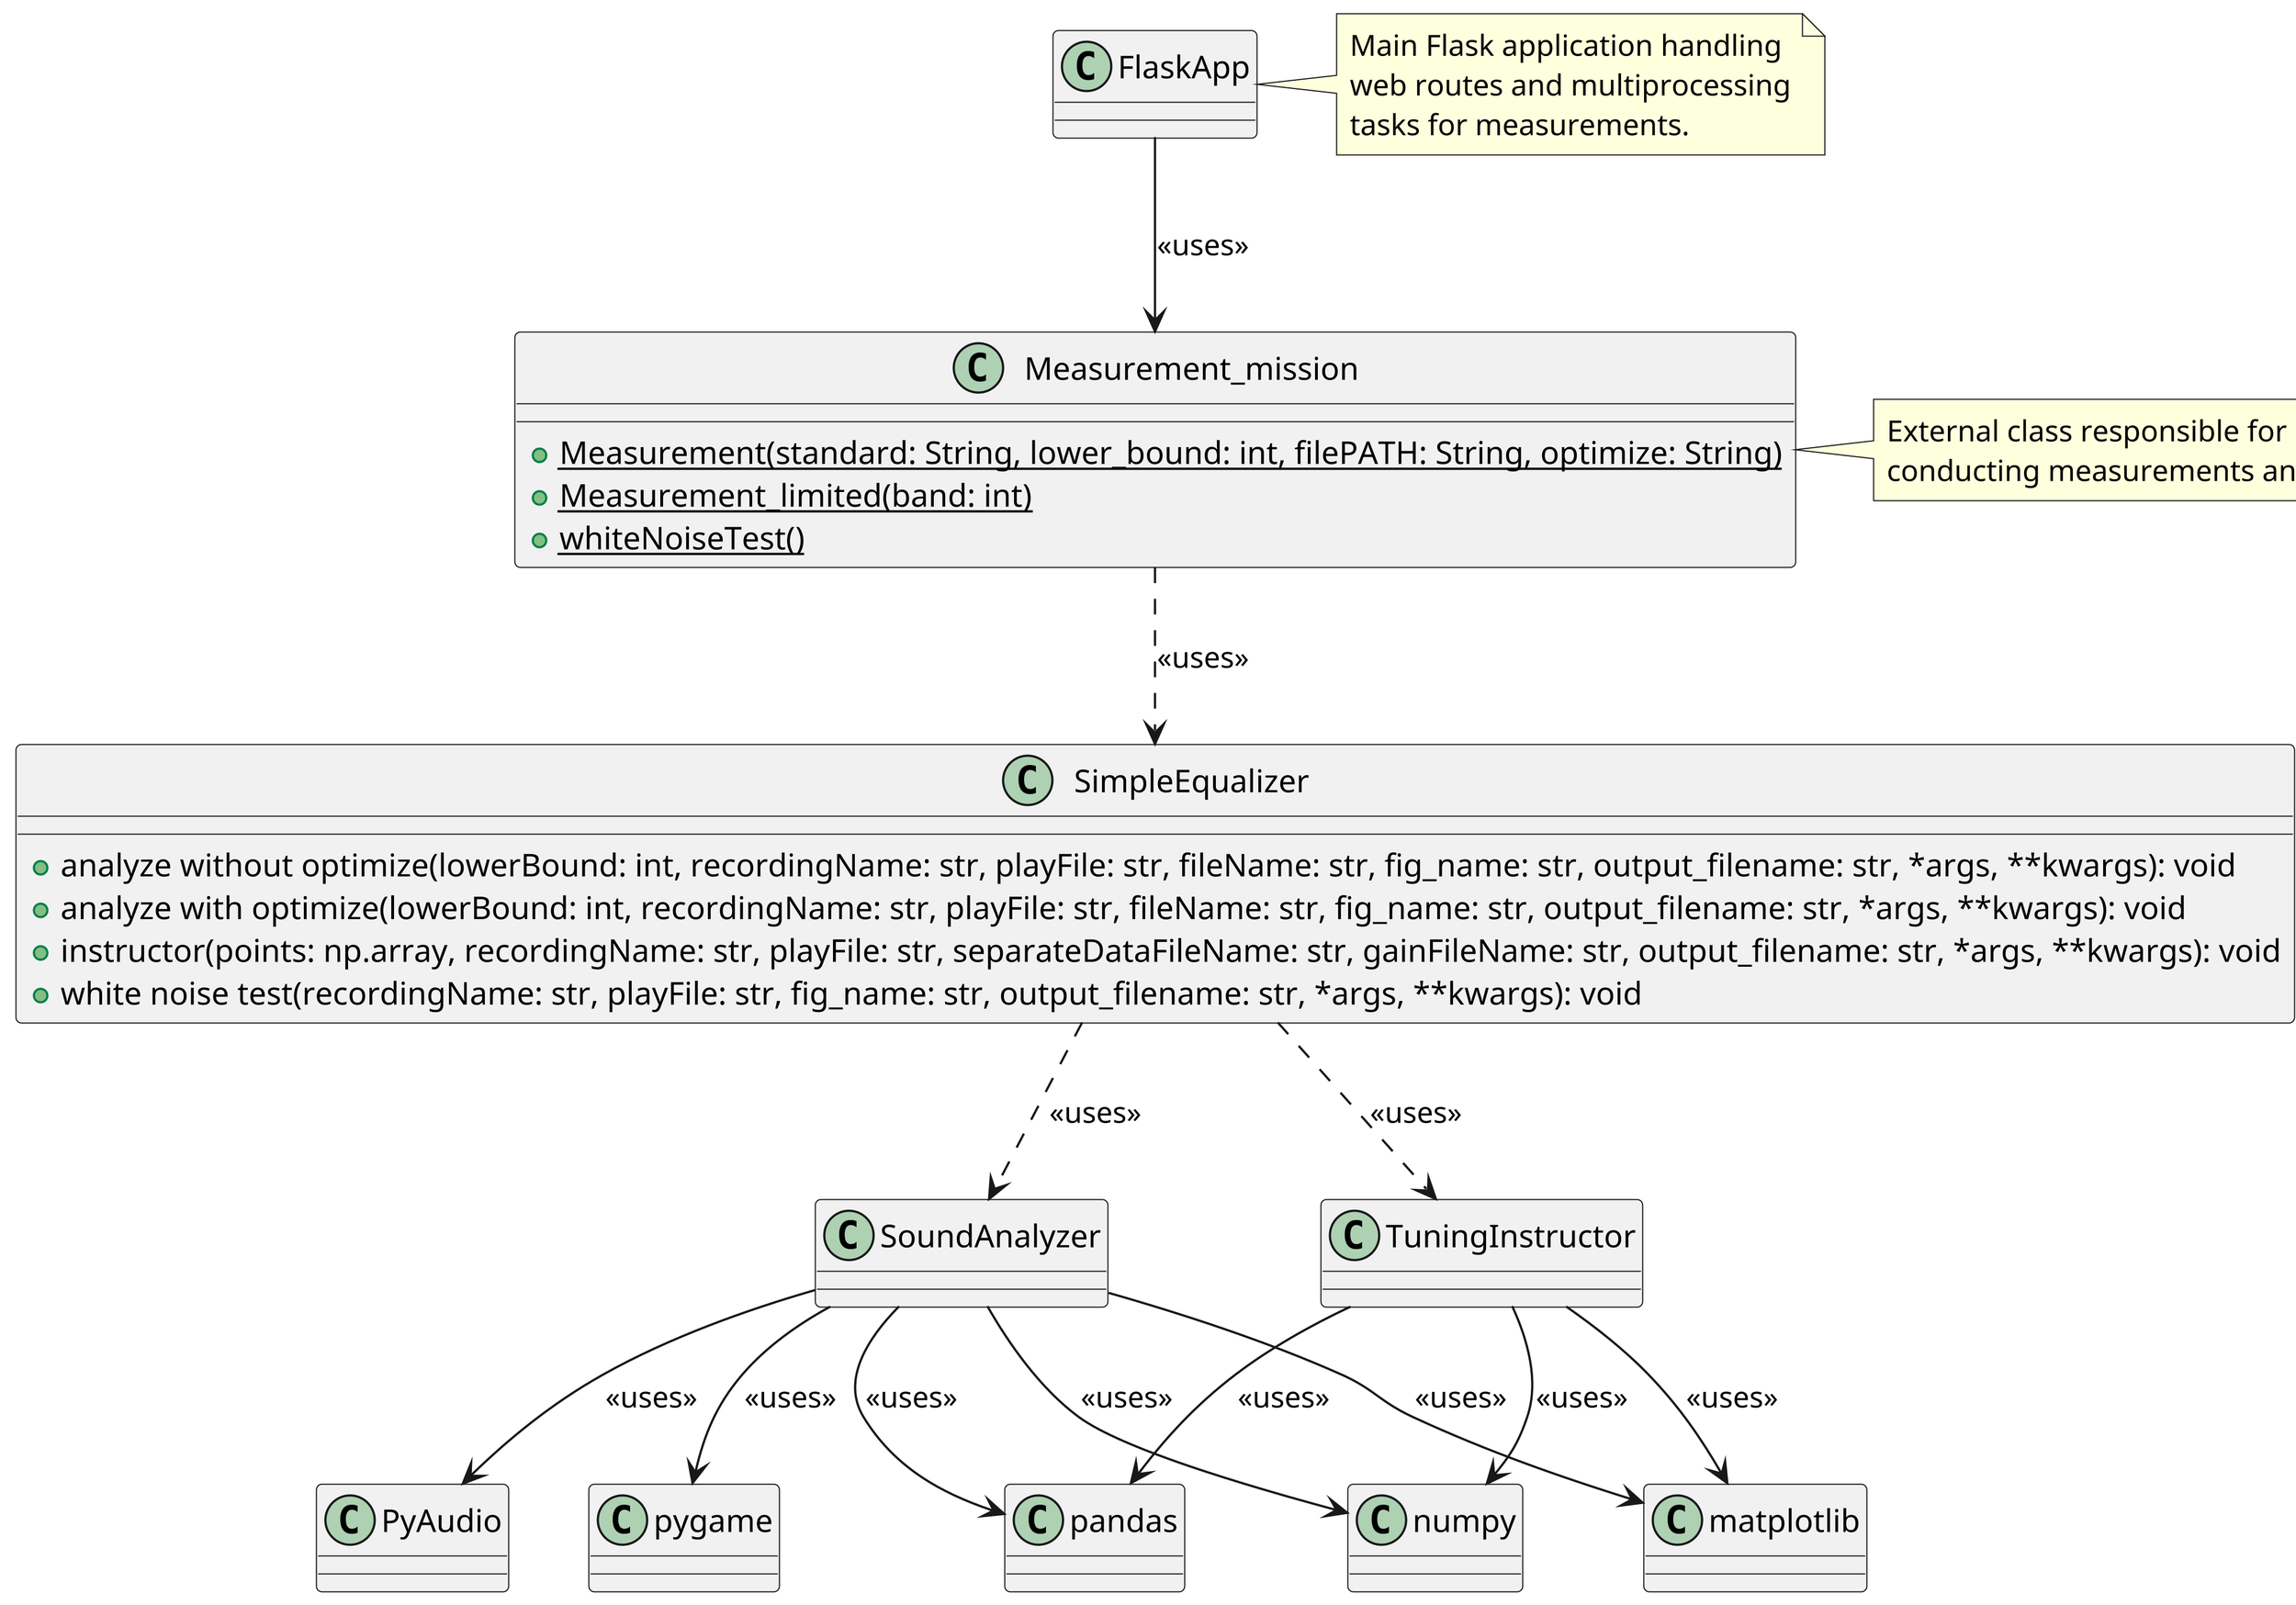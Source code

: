 @startuml
scale 10


' Declare the SimpleEqualizer class
class SimpleEqualizer {
    + analyze without optimize(lowerBound: int, recordingName: str, playFile: str, fileName: str, fig_name: str, output_filename: str, *args, **kwargs): void
    + analyze with optimize(lowerBound: int, recordingName: str, playFile: str, fileName: str, fig_name: str, output_filename: str, *args, **kwargs): void
    + instructor(points: np.array, recordingName: str, playFile: str, separateDataFileName: str, gainFileName: str, output_filename: str, *args, **kwargs): void
    + white noise test(recordingName: str, playFile: str, fig_name: str, output_filename: str, *args, **kwargs): void
}



' Declare the SoundAnalyzer class
class SoundAnalyzer {

}

' Declare the TuningInstructor class
class TuningInstructor {

}
class FlaskApp {

}



FlaskApp --> Measurement_mission: << uses >>

note right of FlaskApp
  Main Flask application handling
  web routes and multiprocessing
  tasks for measurements.
end note

note right of Measurement_mission
  External class responsible for
  conducting measurements and analysis.
end note



' Declare the Measurement_mission class
class Measurement_mission {
  {static} +Measurement(standard: String, lower_bound: int, filePATH: String, optimize: String)
  {static} +Measurement_limited(band: int)
  {static} +whiteNoiseTest()
}



' Relationships
SimpleEqualizer ..> SoundAnalyzer : << uses >>
SimpleEqualizer ..> TuningInstructor : << uses >>
Measurement_mission ..> SimpleEqualizer : << uses >>



SoundAnalyzer -->  PyAudio : << uses >>
SoundAnalyzer -->  pygame : << uses>>
SoundAnalyzer -->  pandas : << uses >>
SoundAnalyzer -->  numpy : << uses >>
SoundAnalyzer -->  matplotlib : << uses >>


TuningInstructor -->  pandas : << uses >>
TuningInstructor -->  numpy : << uses >>
TuningInstructor -->  matplotlib : << uses >>


@enduml
